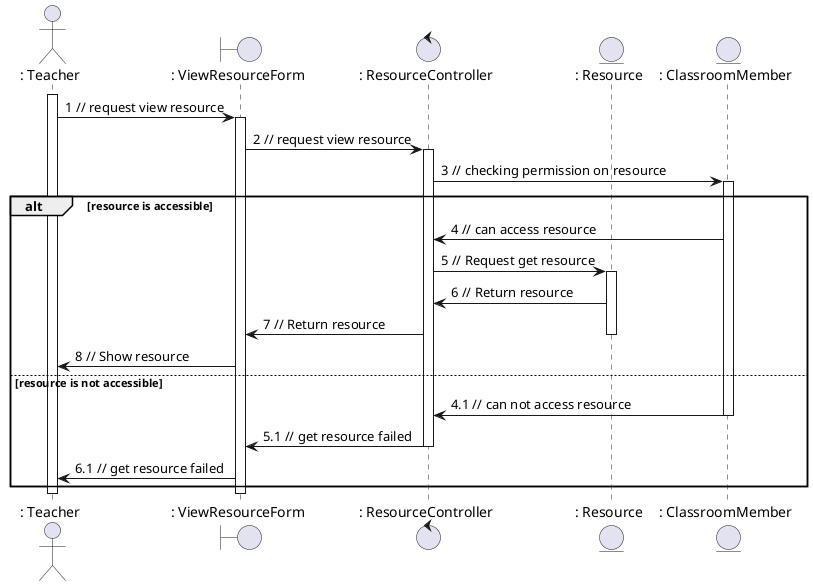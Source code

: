 @startuml viewResource

actor ": Teacher"
boundary ": ViewResourceForm"
control ": ResourceController"
entity ": Resource"
entity ": ClassroomMember"

activate ": Teacher"

": Teacher" -> ": ViewResourceForm": 1 // request view resource 
activate ": ViewResourceForm"
": ViewResourceForm" -> ": ResourceController": 2 // request view resource
activate ": ResourceController"
": ResourceController" -> ": ClassroomMember": 3 // checking permission on resource
activate ": ClassroomMember"
alt resource is accessible
    ": ClassroomMember" -> ": ResourceController": 4 // can access resource
    ": ResourceController" -> ": Resource": 5 // Request get resource
    activate ": Resource"
    ": Resource" -> ": ResourceController": 6 // Return resource
    ": ResourceController" -> ": ViewResourceForm": 7 // Return resource
    deactivate ": Resource"
    ": ViewResourceForm" -> ": Teacher": 8 // Show resource
else resource is not accessible
    ": ClassroomMember" -> ": ResourceController": 4.1 // can not access resource
    deactivate ": ClassroomMember"
    ": ResourceController" -> ": ViewResourceForm": 5.1 // get resource failed
    deactivate ": ResourceController"
    ": ViewResourceForm" -> ": Teacher": 6.1 // get resource failed
end

deactivate ": Teacher"
deactivate ": ViewResourceForm"


@enduml
